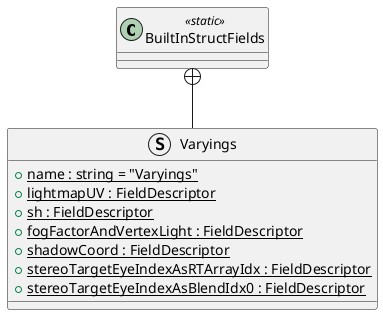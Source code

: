 @startuml
class BuiltInStructFields <<static>> {
}
struct Varyings {
    + {static} name : string = "Varyings"
    + {static} lightmapUV : FieldDescriptor
    + {static} sh : FieldDescriptor
    + {static} fogFactorAndVertexLight : FieldDescriptor
    + {static} shadowCoord : FieldDescriptor
    + {static} stereoTargetEyeIndexAsRTArrayIdx : FieldDescriptor
    + {static} stereoTargetEyeIndexAsBlendIdx0 : FieldDescriptor
}
BuiltInStructFields +-- Varyings
@enduml
